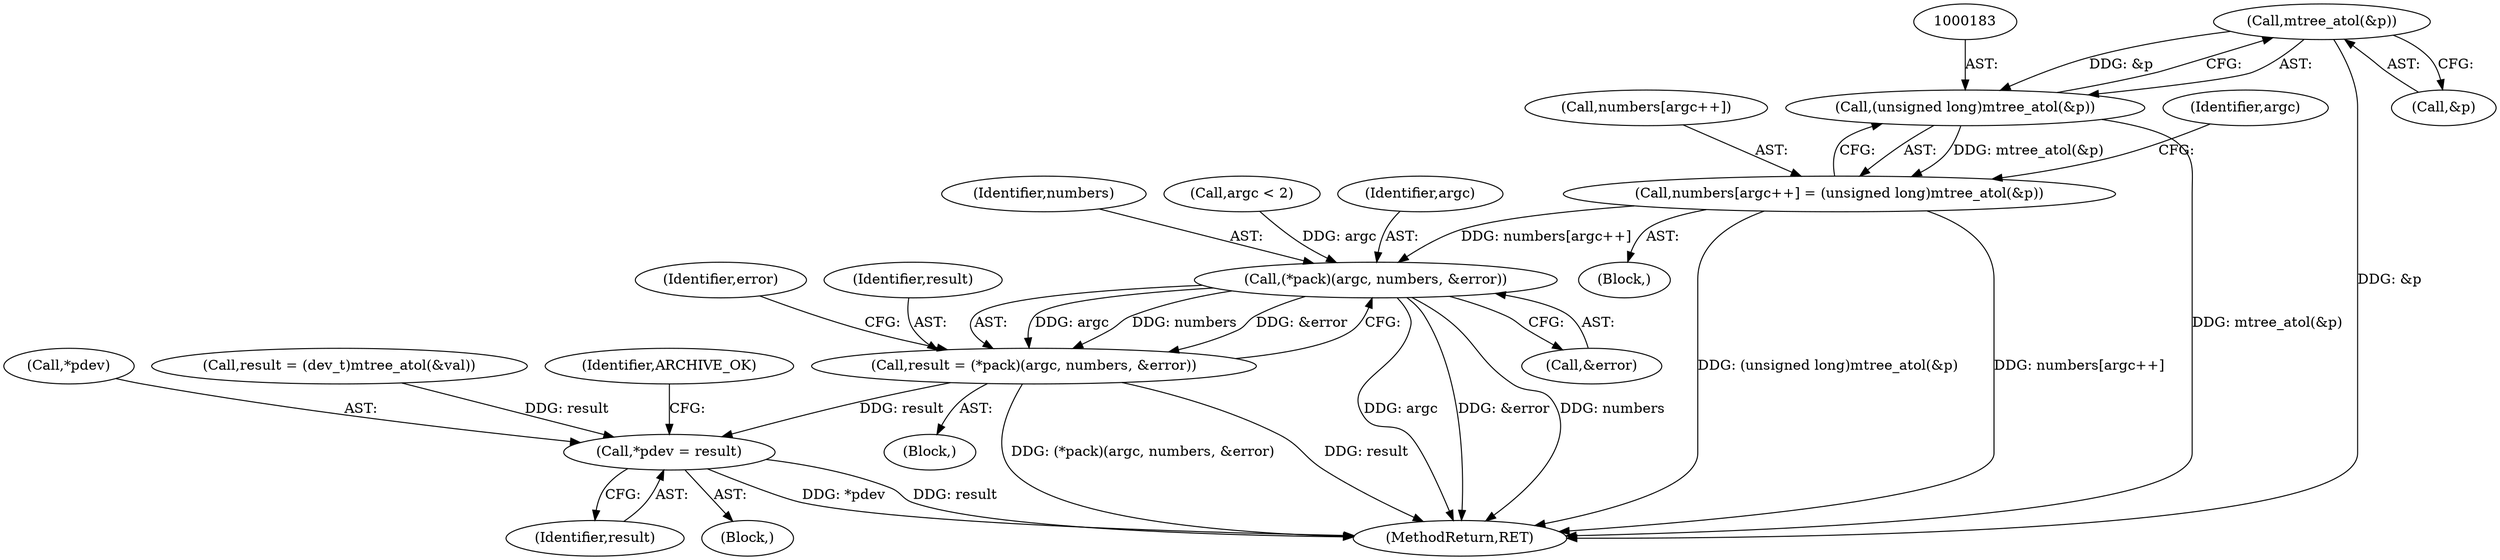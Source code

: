 digraph "0_libarchive_a550daeecf6bc689ade371349892ea17b5b97c77@pointer" {
"1000184" [label="(Call,mtree_atol(&p))"];
"1000182" [label="(Call,(unsigned long)mtree_atol(&p))"];
"1000177" [label="(Call,numbers[argc++] = (unsigned long)mtree_atol(&p))"];
"1000211" [label="(Call,(*pack)(argc, numbers, &error))"];
"1000209" [label="(Call,result = (*pack)(argc, numbers, &error))"];
"1000237" [label="(Call,*pdev = result)"];
"1000209" [label="(Call,result = (*pack)(argc, numbers, &error))"];
"1000177" [label="(Call,numbers[argc++] = (unsigned long)mtree_atol(&p))"];
"1000218" [label="(Identifier,error)"];
"1000184" [label="(Call,mtree_atol(&p))"];
"1000210" [label="(Identifier,result)"];
"1000212" [label="(Identifier,argc)"];
"1000182" [label="(Call,(unsigned long)mtree_atol(&p))"];
"1000164" [label="(Block,)"];
"1000230" [label="(Call,result = (dev_t)mtree_atol(&val))"];
"1000240" [label="(Identifier,result)"];
"1000211" [label="(Call,(*pack)(argc, numbers, &error))"];
"1000214" [label="(Call,&error)"];
"1000178" [label="(Call,numbers[argc++])"];
"1000189" [label="(Identifier,argc)"];
"1000213" [label="(Identifier,numbers)"];
"1000106" [label="(Block,)"];
"1000242" [label="(Identifier,ARCHIVE_OK)"];
"1000237" [label="(Call,*pdev = result)"];
"1000238" [label="(Call,*pdev)"];
"1000243" [label="(MethodReturn,RET)"];
"1000131" [label="(Block,)"];
"1000185" [label="(Call,&p)"];
"1000199" [label="(Call,argc < 2)"];
"1000184" -> "1000182"  [label="AST: "];
"1000184" -> "1000185"  [label="CFG: "];
"1000185" -> "1000184"  [label="AST: "];
"1000182" -> "1000184"  [label="CFG: "];
"1000184" -> "1000243"  [label="DDG: &p"];
"1000184" -> "1000182"  [label="DDG: &p"];
"1000182" -> "1000177"  [label="AST: "];
"1000183" -> "1000182"  [label="AST: "];
"1000177" -> "1000182"  [label="CFG: "];
"1000182" -> "1000243"  [label="DDG: mtree_atol(&p)"];
"1000182" -> "1000177"  [label="DDG: mtree_atol(&p)"];
"1000177" -> "1000164"  [label="AST: "];
"1000178" -> "1000177"  [label="AST: "];
"1000189" -> "1000177"  [label="CFG: "];
"1000177" -> "1000243"  [label="DDG: (unsigned long)mtree_atol(&p)"];
"1000177" -> "1000243"  [label="DDG: numbers[argc++]"];
"1000177" -> "1000211"  [label="DDG: numbers[argc++]"];
"1000211" -> "1000209"  [label="AST: "];
"1000211" -> "1000214"  [label="CFG: "];
"1000212" -> "1000211"  [label="AST: "];
"1000213" -> "1000211"  [label="AST: "];
"1000214" -> "1000211"  [label="AST: "];
"1000209" -> "1000211"  [label="CFG: "];
"1000211" -> "1000243"  [label="DDG: argc"];
"1000211" -> "1000243"  [label="DDG: &error"];
"1000211" -> "1000243"  [label="DDG: numbers"];
"1000211" -> "1000209"  [label="DDG: argc"];
"1000211" -> "1000209"  [label="DDG: numbers"];
"1000211" -> "1000209"  [label="DDG: &error"];
"1000199" -> "1000211"  [label="DDG: argc"];
"1000209" -> "1000131"  [label="AST: "];
"1000210" -> "1000209"  [label="AST: "];
"1000218" -> "1000209"  [label="CFG: "];
"1000209" -> "1000243"  [label="DDG: result"];
"1000209" -> "1000243"  [label="DDG: (*pack)(argc, numbers, &error)"];
"1000209" -> "1000237"  [label="DDG: result"];
"1000237" -> "1000106"  [label="AST: "];
"1000237" -> "1000240"  [label="CFG: "];
"1000238" -> "1000237"  [label="AST: "];
"1000240" -> "1000237"  [label="AST: "];
"1000242" -> "1000237"  [label="CFG: "];
"1000237" -> "1000243"  [label="DDG: result"];
"1000237" -> "1000243"  [label="DDG: *pdev"];
"1000230" -> "1000237"  [label="DDG: result"];
}
